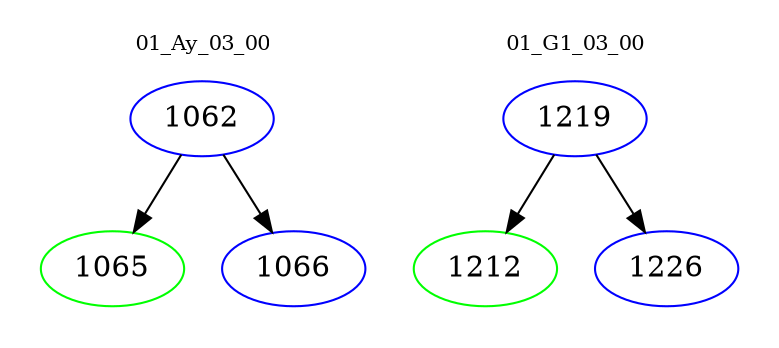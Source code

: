 digraph{
subgraph cluster_0 {
color = white
label = "01_Ay_03_00";
fontsize=10;
T0_1062 [label="1062", color="blue"]
T0_1062 -> T0_1065 [color="black"]
T0_1065 [label="1065", color="green"]
T0_1062 -> T0_1066 [color="black"]
T0_1066 [label="1066", color="blue"]
}
subgraph cluster_1 {
color = white
label = "01_G1_03_00";
fontsize=10;
T1_1219 [label="1219", color="blue"]
T1_1219 -> T1_1212 [color="black"]
T1_1212 [label="1212", color="green"]
T1_1219 -> T1_1226 [color="black"]
T1_1226 [label="1226", color="blue"]
}
}
